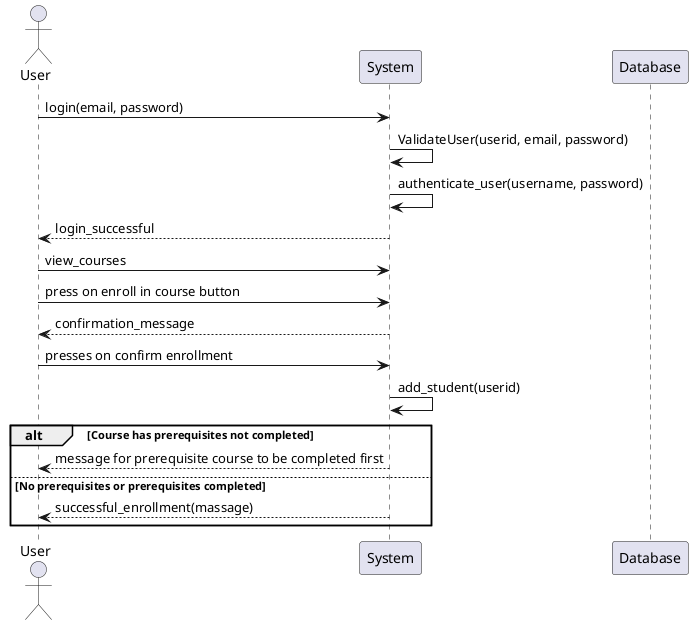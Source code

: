@startuml
actor User
participant System
participant Database
User -> System: login(email, password)
System -> System: ValidateUser(userid, email, password)
System -> System: authenticate_user(username, password)
System --> User: login_successful
User -> System: view_courses
User -> System: press on enroll in course button
    System --> User: confirmation_message
    User -> System: presses on confirm enrollment
    System -> System: add_student(userid)
alt Course has prerequisites not completed
    System --> User: message for prerequisite course to be completed first
else No prerequisites or prerequisites completed
System --> User: successful_enrollment(massage)
end
@enduml


